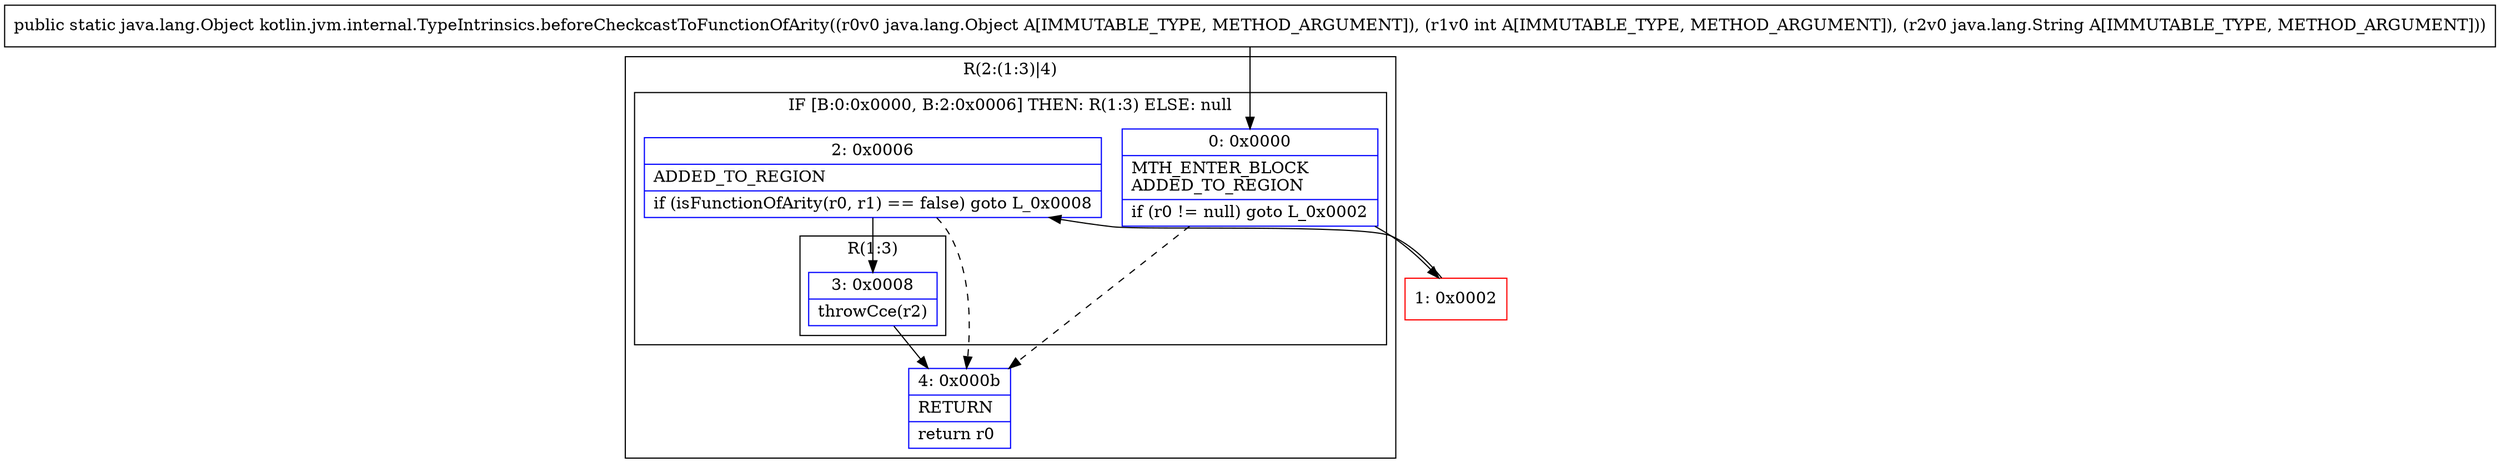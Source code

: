 digraph "CFG forkotlin.jvm.internal.TypeIntrinsics.beforeCheckcastToFunctionOfArity(Ljava\/lang\/Object;ILjava\/lang\/String;)Ljava\/lang\/Object;" {
subgraph cluster_Region_1521443225 {
label = "R(2:(1:3)|4)";
node [shape=record,color=blue];
subgraph cluster_IfRegion_1661001942 {
label = "IF [B:0:0x0000, B:2:0x0006] THEN: R(1:3) ELSE: null";
node [shape=record,color=blue];
Node_0 [shape=record,label="{0\:\ 0x0000|MTH_ENTER_BLOCK\lADDED_TO_REGION\l|if (r0 != null) goto L_0x0002\l}"];
Node_2 [shape=record,label="{2\:\ 0x0006|ADDED_TO_REGION\l|if (isFunctionOfArity(r0, r1) == false) goto L_0x0008\l}"];
subgraph cluster_Region_745218446 {
label = "R(1:3)";
node [shape=record,color=blue];
Node_3 [shape=record,label="{3\:\ 0x0008|throwCce(r2)\l}"];
}
}
Node_4 [shape=record,label="{4\:\ 0x000b|RETURN\l|return r0\l}"];
}
Node_1 [shape=record,color=red,label="{1\:\ 0x0002}"];
MethodNode[shape=record,label="{public static java.lang.Object kotlin.jvm.internal.TypeIntrinsics.beforeCheckcastToFunctionOfArity((r0v0 java.lang.Object A[IMMUTABLE_TYPE, METHOD_ARGUMENT]), (r1v0 int A[IMMUTABLE_TYPE, METHOD_ARGUMENT]), (r2v0 java.lang.String A[IMMUTABLE_TYPE, METHOD_ARGUMENT])) }"];
MethodNode -> Node_0;
Node_0 -> Node_1;
Node_0 -> Node_4[style=dashed];
Node_2 -> Node_3;
Node_2 -> Node_4[style=dashed];
Node_3 -> Node_4;
Node_1 -> Node_2;
}

